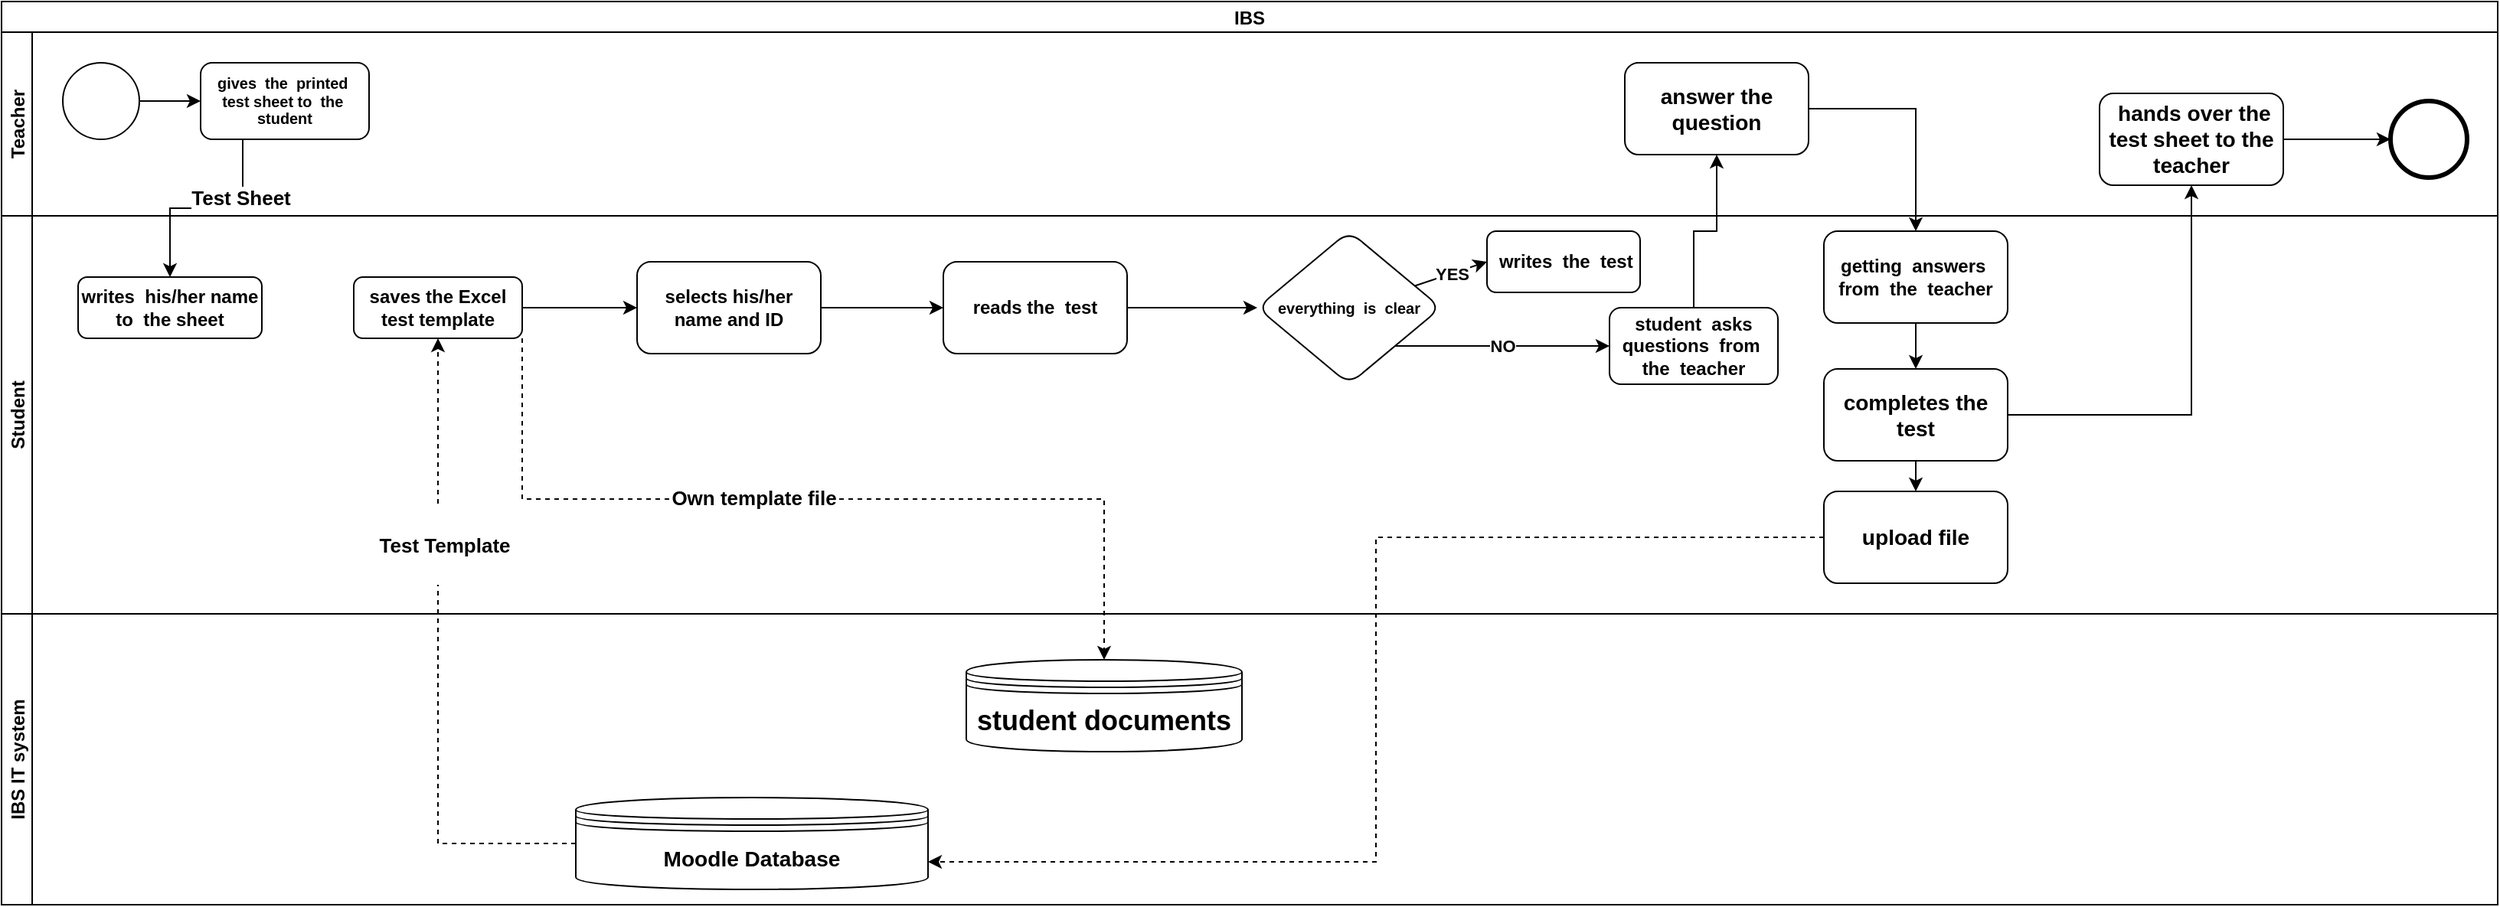 <mxfile version="15.5.4" type="github">
  <diagram id="rYvf_MqBUYe4Vfqe7kUO" name="Page-1">
    <mxGraphModel dx="1997" dy="1017" grid="1" gridSize="10" guides="1" tooltips="1" connect="1" arrows="1" fold="1" page="1" pageScale="1" pageWidth="827" pageHeight="1169" math="0" shadow="0">
      <root>
        <mxCell id="0" />
        <mxCell id="1" parent="0" />
        <mxCell id="qNwU-4RBRCw6TbDbOzhR-5" value="IBS" style="swimlane;childLayout=stackLayout;resizeParent=1;resizeParentMax=0;horizontal=1;startSize=20;horizontalStack=0;" vertex="1" parent="1">
          <mxGeometry y="20" width="1630" height="400" as="geometry">
            <mxRectangle x="160" y="140" width="60" height="20" as="alternateBounds" />
          </mxGeometry>
        </mxCell>
        <mxCell id="qNwU-4RBRCw6TbDbOzhR-6" value="Teacher" style="swimlane;startSize=20;horizontal=0;" vertex="1" parent="qNwU-4RBRCw6TbDbOzhR-5">
          <mxGeometry y="20" width="1630" height="120" as="geometry" />
        </mxCell>
        <mxCell id="qNwU-4RBRCw6TbDbOzhR-11" style="edgeStyle=orthogonalEdgeStyle;rounded=0;orthogonalLoop=1;jettySize=auto;html=1;exitX=1;exitY=0.5;exitDx=0;exitDy=0;" edge="1" parent="qNwU-4RBRCw6TbDbOzhR-6" source="qNwU-4RBRCw6TbDbOzhR-9" target="qNwU-4RBRCw6TbDbOzhR-10">
          <mxGeometry relative="1" as="geometry" />
        </mxCell>
        <mxCell id="qNwU-4RBRCw6TbDbOzhR-9" value="" style="ellipse;whiteSpace=wrap;html=1;aspect=fixed;" vertex="1" parent="qNwU-4RBRCw6TbDbOzhR-6">
          <mxGeometry x="40" y="20" width="50" height="50" as="geometry" />
        </mxCell>
        <mxCell id="qNwU-4RBRCw6TbDbOzhR-10" value="&lt;h5&gt;&lt;b&gt;gives&amp;nbsp; the&amp;nbsp; printed&amp;nbsp; test sheet to&amp;nbsp; the&amp;nbsp; student&lt;/b&gt;&lt;/h5&gt;" style="rounded=1;whiteSpace=wrap;html=1;" vertex="1" parent="qNwU-4RBRCw6TbDbOzhR-6">
          <mxGeometry x="130" y="20" width="110" height="50" as="geometry" />
        </mxCell>
        <mxCell id="qNwU-4RBRCw6TbDbOzhR-31" value="&lt;h3&gt;answer the question&lt;/h3&gt;" style="rounded=1;whiteSpace=wrap;html=1;fontColor=none;" vertex="1" parent="qNwU-4RBRCw6TbDbOzhR-6">
          <mxGeometry x="1060" y="20" width="120" height="60" as="geometry" />
        </mxCell>
        <mxCell id="qNwU-4RBRCw6TbDbOzhR-45" style="edgeStyle=orthogonalEdgeStyle;rounded=0;orthogonalLoop=1;jettySize=auto;html=1;exitX=1;exitY=0.5;exitDx=0;exitDy=0;entryX=0;entryY=0.5;entryDx=0;entryDy=0;entryPerimeter=0;fontColor=none;" edge="1" parent="qNwU-4RBRCw6TbDbOzhR-6" source="qNwU-4RBRCw6TbDbOzhR-42" target="qNwU-4RBRCw6TbDbOzhR-44">
          <mxGeometry relative="1" as="geometry" />
        </mxCell>
        <mxCell id="qNwU-4RBRCw6TbDbOzhR-42" value="&lt;h3&gt;&amp;nbsp;hands over the test sheet to the teacher&lt;/h3&gt;" style="rounded=1;whiteSpace=wrap;html=1;fontColor=none;" vertex="1" parent="qNwU-4RBRCw6TbDbOzhR-6">
          <mxGeometry x="1370" y="40" width="120" height="60" as="geometry" />
        </mxCell>
        <mxCell id="qNwU-4RBRCw6TbDbOzhR-44" value="" style="points=[[0.145,0.145,0],[0.5,0,0],[0.855,0.145,0],[1,0.5,0],[0.855,0.855,0],[0.5,1,0],[0.145,0.855,0],[0,0.5,0]];shape=mxgraph.bpmn.event;html=1;verticalLabelPosition=bottom;labelBackgroundColor=#ffffff;verticalAlign=top;align=center;perimeter=ellipsePerimeter;outlineConnect=0;aspect=fixed;outline=end;symbol=terminate2;fontColor=none;" vertex="1" parent="qNwU-4RBRCw6TbDbOzhR-6">
          <mxGeometry x="1560" y="45" width="50" height="50" as="geometry" />
        </mxCell>
        <mxCell id="qNwU-4RBRCw6TbDbOzhR-7" value="Student" style="swimlane;startSize=20;horizontal=0;" vertex="1" parent="qNwU-4RBRCw6TbDbOzhR-5">
          <mxGeometry y="140" width="1630" height="260" as="geometry" />
        </mxCell>
        <mxCell id="qNwU-4RBRCw6TbDbOzhR-12" value="&lt;h4&gt;writes&amp;nbsp; his/her name to&amp;nbsp; the sheet&lt;/h4&gt;" style="rounded=1;whiteSpace=wrap;html=1;" vertex="1" parent="qNwU-4RBRCw6TbDbOzhR-7">
          <mxGeometry x="50" y="40" width="120" height="40" as="geometry" />
        </mxCell>
        <mxCell id="qNwU-4RBRCw6TbDbOzhR-15" value="&lt;h4&gt;saves the Excel test template&lt;/h4&gt;" style="rounded=1;whiteSpace=wrap;html=1;fontColor=none;" vertex="1" parent="qNwU-4RBRCw6TbDbOzhR-7">
          <mxGeometry x="230" y="40" width="110" height="40" as="geometry" />
        </mxCell>
        <mxCell id="qNwU-4RBRCw6TbDbOzhR-28" value="&lt;h4&gt;&amp;nbsp;writes&amp;nbsp; the&amp;nbsp; test&lt;/h4&gt;" style="rounded=1;whiteSpace=wrap;html=1;fontColor=none;" vertex="1" parent="qNwU-4RBRCw6TbDbOzhR-7">
          <mxGeometry x="970" y="10" width="100" height="40" as="geometry" />
        </mxCell>
        <mxCell id="qNwU-4RBRCw6TbDbOzhR-29" value="&lt;h4&gt;student&amp;nbsp; asks questions&amp;nbsp; from&amp;nbsp; the&amp;nbsp; teacher&lt;/h4&gt;" style="rounded=1;whiteSpace=wrap;html=1;fontColor=none;" vertex="1" parent="qNwU-4RBRCw6TbDbOzhR-7">
          <mxGeometry x="1050" y="60" width="110" height="50" as="geometry" />
        </mxCell>
        <mxCell id="qNwU-4RBRCw6TbDbOzhR-40" style="edgeStyle=orthogonalEdgeStyle;rounded=0;orthogonalLoop=1;jettySize=auto;html=1;exitX=0.5;exitY=1;exitDx=0;exitDy=0;entryX=0.5;entryY=0;entryDx=0;entryDy=0;fontColor=none;" edge="1" parent="qNwU-4RBRCw6TbDbOzhR-7" source="qNwU-4RBRCw6TbDbOzhR-34" target="qNwU-4RBRCw6TbDbOzhR-39">
          <mxGeometry relative="1" as="geometry" />
        </mxCell>
        <mxCell id="qNwU-4RBRCw6TbDbOzhR-34" value="&lt;h4&gt;getting&amp;nbsp; answers&amp;nbsp; from&amp;nbsp; the&amp;nbsp; teacher &lt;/h4&gt;" style="rounded=1;whiteSpace=wrap;html=1;fontColor=none;" vertex="1" parent="qNwU-4RBRCw6TbDbOzhR-7">
          <mxGeometry x="1190" y="10" width="120" height="60" as="geometry" />
        </mxCell>
        <mxCell id="qNwU-4RBRCw6TbDbOzhR-36" value="&lt;h3&gt;&lt;b&gt;upload file&lt;/b&gt;&lt;/h3&gt;" style="rounded=1;whiteSpace=wrap;html=1;fontColor=none;" vertex="1" parent="qNwU-4RBRCw6TbDbOzhR-7">
          <mxGeometry x="1190" y="180" width="120" height="60" as="geometry" />
        </mxCell>
        <mxCell id="qNwU-4RBRCw6TbDbOzhR-41" style="edgeStyle=orthogonalEdgeStyle;rounded=0;orthogonalLoop=1;jettySize=auto;html=1;exitX=0.5;exitY=1;exitDx=0;exitDy=0;entryX=0.5;entryY=0;entryDx=0;entryDy=0;fontColor=none;" edge="1" parent="qNwU-4RBRCw6TbDbOzhR-7" source="qNwU-4RBRCw6TbDbOzhR-39" target="qNwU-4RBRCw6TbDbOzhR-36">
          <mxGeometry relative="1" as="geometry" />
        </mxCell>
        <mxCell id="qNwU-4RBRCw6TbDbOzhR-39" value="&lt;h3&gt;completes the test&lt;/h3&gt;" style="rounded=1;whiteSpace=wrap;html=1;fontColor=none;" vertex="1" parent="qNwU-4RBRCw6TbDbOzhR-7">
          <mxGeometry x="1190" y="100" width="120" height="60" as="geometry" />
        </mxCell>
        <mxCell id="qNwU-4RBRCw6TbDbOzhR-13" style="edgeStyle=orthogonalEdgeStyle;rounded=0;orthogonalLoop=1;jettySize=auto;html=1;exitX=0.25;exitY=1;exitDx=0;exitDy=0;" edge="1" parent="qNwU-4RBRCw6TbDbOzhR-5" source="qNwU-4RBRCw6TbDbOzhR-10" target="qNwU-4RBRCw6TbDbOzhR-12">
          <mxGeometry relative="1" as="geometry" />
        </mxCell>
        <mxCell id="qNwU-4RBRCw6TbDbOzhR-49" value="Test Sheet" style="edgeLabel;html=1;align=center;verticalAlign=middle;resizable=0;points=[];fontColor=none;fontStyle=1;fontSize=13;" vertex="1" connectable="0" parent="qNwU-4RBRCw6TbDbOzhR-13">
          <mxGeometry x="-0.449" y="-2" relative="1" as="geometry">
            <mxPoint as="offset" />
          </mxGeometry>
        </mxCell>
        <mxCell id="qNwU-4RBRCw6TbDbOzhR-33" style="edgeStyle=orthogonalEdgeStyle;rounded=0;orthogonalLoop=1;jettySize=auto;html=1;exitX=0.5;exitY=0;exitDx=0;exitDy=0;fontColor=none;" edge="1" parent="qNwU-4RBRCw6TbDbOzhR-5" source="qNwU-4RBRCw6TbDbOzhR-29" target="qNwU-4RBRCw6TbDbOzhR-31">
          <mxGeometry relative="1" as="geometry" />
        </mxCell>
        <mxCell id="qNwU-4RBRCw6TbDbOzhR-35" style="edgeStyle=orthogonalEdgeStyle;rounded=0;orthogonalLoop=1;jettySize=auto;html=1;exitX=1;exitY=0.5;exitDx=0;exitDy=0;fontColor=none;" edge="1" parent="qNwU-4RBRCw6TbDbOzhR-5" source="qNwU-4RBRCw6TbDbOzhR-31" target="qNwU-4RBRCw6TbDbOzhR-34">
          <mxGeometry relative="1" as="geometry" />
        </mxCell>
        <mxCell id="qNwU-4RBRCw6TbDbOzhR-43" style="edgeStyle=orthogonalEdgeStyle;rounded=0;orthogonalLoop=1;jettySize=auto;html=1;exitX=1;exitY=0.5;exitDx=0;exitDy=0;fontColor=none;" edge="1" parent="qNwU-4RBRCw6TbDbOzhR-5" source="qNwU-4RBRCw6TbDbOzhR-39" target="qNwU-4RBRCw6TbDbOzhR-42">
          <mxGeometry relative="1" as="geometry" />
        </mxCell>
        <mxCell id="qNwU-4RBRCw6TbDbOzhR-21" value="" style="edgeStyle=orthogonalEdgeStyle;rounded=0;orthogonalLoop=1;jettySize=auto;html=1;fontColor=none;" edge="1" parent="1" source="qNwU-4RBRCw6TbDbOzhR-18" target="qNwU-4RBRCw6TbDbOzhR-20">
          <mxGeometry relative="1" as="geometry" />
        </mxCell>
        <mxCell id="qNwU-4RBRCw6TbDbOzhR-18" value="&lt;h4&gt;selects his/her name and ID&lt;/h4&gt;" style="whiteSpace=wrap;html=1;rounded=1;fontColor=none;" vertex="1" parent="1">
          <mxGeometry x="415" y="190" width="120" height="60" as="geometry" />
        </mxCell>
        <mxCell id="qNwU-4RBRCw6TbDbOzhR-19" value="" style="edgeStyle=orthogonalEdgeStyle;rounded=0;orthogonalLoop=1;jettySize=auto;html=1;fontColor=none;" edge="1" parent="1" source="qNwU-4RBRCw6TbDbOzhR-15" target="qNwU-4RBRCw6TbDbOzhR-18">
          <mxGeometry relative="1" as="geometry" />
        </mxCell>
        <mxCell id="qNwU-4RBRCw6TbDbOzhR-23" value="" style="edgeStyle=orthogonalEdgeStyle;rounded=0;orthogonalLoop=1;jettySize=auto;html=1;fontColor=none;" edge="1" parent="1" source="qNwU-4RBRCw6TbDbOzhR-20" target="qNwU-4RBRCw6TbDbOzhR-22">
          <mxGeometry relative="1" as="geometry" />
        </mxCell>
        <mxCell id="qNwU-4RBRCw6TbDbOzhR-20" value="&lt;h4&gt;reads the&amp;nbsp; test&lt;/h4&gt;" style="whiteSpace=wrap;html=1;rounded=1;fontColor=none;" vertex="1" parent="1">
          <mxGeometry x="615" y="190" width="120" height="60" as="geometry" />
        </mxCell>
        <mxCell id="qNwU-4RBRCw6TbDbOzhR-22" value="&lt;h5&gt;&lt;b&gt;everything&amp;nbsp; is&amp;nbsp; clear&lt;/b&gt;&lt;/h5&gt;" style="rhombus;whiteSpace=wrap;html=1;rounded=1;fontColor=none;" vertex="1" parent="1">
          <mxGeometry x="820" y="170" width="120" height="100" as="geometry" />
        </mxCell>
        <mxCell id="qNwU-4RBRCw6TbDbOzhR-24" value="" style="endArrow=classic;html=1;rounded=0;fontColor=none;entryX=0;entryY=0.5;entryDx=0;entryDy=0;" edge="1" parent="1" source="qNwU-4RBRCw6TbDbOzhR-22" target="qNwU-4RBRCw6TbDbOzhR-28">
          <mxGeometry relative="1" as="geometry">
            <mxPoint x="920" y="200" as="sourcePoint" />
            <mxPoint x="1020" y="190" as="targetPoint" />
          </mxGeometry>
        </mxCell>
        <mxCell id="qNwU-4RBRCw6TbDbOzhR-25" value="YES" style="edgeLabel;resizable=0;html=1;align=center;verticalAlign=middle;fontColor=none;fontStyle=1" connectable="0" vertex="1" parent="qNwU-4RBRCw6TbDbOzhR-24">
          <mxGeometry relative="1" as="geometry" />
        </mxCell>
        <mxCell id="qNwU-4RBRCw6TbDbOzhR-26" value="" style="endArrow=classic;html=1;rounded=0;fontColor=none;exitX=1;exitY=1;exitDx=0;exitDy=0;entryX=0;entryY=0.5;entryDx=0;entryDy=0;" edge="1" parent="1" source="qNwU-4RBRCw6TbDbOzhR-22" target="qNwU-4RBRCw6TbDbOzhR-29">
          <mxGeometry relative="1" as="geometry">
            <mxPoint x="900" y="250" as="sourcePoint" />
            <mxPoint x="1000" y="250" as="targetPoint" />
          </mxGeometry>
        </mxCell>
        <mxCell id="qNwU-4RBRCw6TbDbOzhR-27" value="NO" style="edgeLabel;resizable=0;html=1;align=center;verticalAlign=middle;fontColor=none;fontStyle=1" connectable="0" vertex="1" parent="qNwU-4RBRCw6TbDbOzhR-26">
          <mxGeometry relative="1" as="geometry" />
        </mxCell>
        <mxCell id="qNwU-4RBRCw6TbDbOzhR-8" value="IBS IT system" style="swimlane;startSize=20;horizontal=0;" vertex="1" parent="1">
          <mxGeometry y="420" width="1630" height="190" as="geometry" />
        </mxCell>
        <mxCell id="qNwU-4RBRCw6TbDbOzhR-14" value="&lt;h3&gt;&lt;b&gt;Moodle Database&lt;/b&gt;&lt;/h3&gt;" style="shape=datastore;whiteSpace=wrap;html=1;" vertex="1" parent="qNwU-4RBRCw6TbDbOzhR-8">
          <mxGeometry x="375" y="120" width="230" height="60" as="geometry" />
        </mxCell>
        <mxCell id="qNwU-4RBRCw6TbDbOzhR-47" value="&lt;h2&gt;student documents&lt;/h2&gt;" style="shape=datastore;whiteSpace=wrap;html=1;fontColor=none;fontStyle=1" vertex="1" parent="qNwU-4RBRCw6TbDbOzhR-8">
          <mxGeometry x="630" y="30" width="180" height="60" as="geometry" />
        </mxCell>
        <mxCell id="qNwU-4RBRCw6TbDbOzhR-17" style="edgeStyle=orthogonalEdgeStyle;rounded=0;orthogonalLoop=1;jettySize=auto;html=1;exitX=0;exitY=0.5;exitDx=0;exitDy=0;entryX=0.5;entryY=1;entryDx=0;entryDy=0;dashed=1;fontColor=none;" edge="1" parent="1" source="qNwU-4RBRCw6TbDbOzhR-14" target="qNwU-4RBRCw6TbDbOzhR-15">
          <mxGeometry relative="1" as="geometry" />
        </mxCell>
        <mxCell id="qNwU-4RBRCw6TbDbOzhR-50" value="&lt;h4&gt;Test Template&lt;/h4&gt;" style="edgeLabel;html=1;align=center;verticalAlign=middle;resizable=0;points=[];fontSize=13;fontColor=none;" vertex="1" connectable="0" parent="qNwU-4RBRCw6TbDbOzhR-17">
          <mxGeometry x="0.357" y="-4" relative="1" as="geometry">
            <mxPoint as="offset" />
          </mxGeometry>
        </mxCell>
        <mxCell id="qNwU-4RBRCw6TbDbOzhR-38" style="edgeStyle=orthogonalEdgeStyle;rounded=0;orthogonalLoop=1;jettySize=auto;html=1;exitX=0;exitY=0.5;exitDx=0;exitDy=0;entryX=1;entryY=0.7;entryDx=0;entryDy=0;fontColor=none;dashed=1;" edge="1" parent="1" source="qNwU-4RBRCw6TbDbOzhR-36" target="qNwU-4RBRCw6TbDbOzhR-14">
          <mxGeometry relative="1" as="geometry" />
        </mxCell>
        <mxCell id="qNwU-4RBRCw6TbDbOzhR-48" style="edgeStyle=orthogonalEdgeStyle;rounded=0;orthogonalLoop=1;jettySize=auto;html=1;exitX=1;exitY=1;exitDx=0;exitDy=0;fontColor=none;dashed=1;" edge="1" parent="1" source="qNwU-4RBRCw6TbDbOzhR-15" target="qNwU-4RBRCw6TbDbOzhR-47">
          <mxGeometry relative="1" as="geometry" />
        </mxCell>
        <mxCell id="qNwU-4RBRCw6TbDbOzhR-51" value="&lt;h4&gt;Own template file&lt;/h4&gt;" style="edgeLabel;html=1;align=center;verticalAlign=middle;resizable=0;points=[];fontSize=13;fontColor=none;" vertex="1" connectable="0" parent="qNwU-4RBRCw6TbDbOzhR-48">
          <mxGeometry x="-0.132" y="1" relative="1" as="geometry">
            <mxPoint as="offset" />
          </mxGeometry>
        </mxCell>
      </root>
    </mxGraphModel>
  </diagram>
</mxfile>
